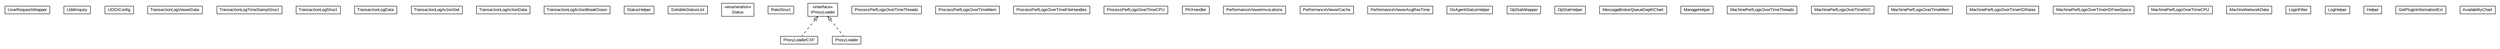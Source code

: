 #!/usr/local/bin/dot
#
# Class diagram 
# Generated by UMLGraph version R5_6-24-gf6e263 (http://www.umlgraph.org/)
#

digraph G {
	edge [fontname="arial",fontsize=10,labelfontname="arial",labelfontsize=10];
	node [fontname="arial",fontsize=10,shape=plaintext];
	nodesep=0.25;
	ranksep=0.5;
	// org.miloss.fgsms.presentation.UserRequestWrapper
	c0 [label=<<table title="org.miloss.fgsms.presentation.UserRequestWrapper" border="0" cellborder="1" cellspacing="0" cellpadding="2" port="p" href="./UserRequestWrapper.html">
		<tr><td><table border="0" cellspacing="0" cellpadding="1">
<tr><td align="center" balign="center"> UserRequestWrapper </td></tr>
		</table></td></tr>
		</table>>, URL="./UserRequestWrapper.html", fontname="arial", fontcolor="black", fontsize=10.0];
	// org.miloss.fgsms.presentation.UddiInquiry
	c1 [label=<<table title="org.miloss.fgsms.presentation.UddiInquiry" border="0" cellborder="1" cellspacing="0" cellpadding="2" port="p" href="./UddiInquiry.html">
		<tr><td><table border="0" cellspacing="0" cellpadding="1">
<tr><td align="center" balign="center"> UddiInquiry </td></tr>
		</table></td></tr>
		</table>>, URL="./UddiInquiry.html", fontname="arial", fontcolor="black", fontsize=10.0];
	// org.miloss.fgsms.presentation.UDDIConfig
	c2 [label=<<table title="org.miloss.fgsms.presentation.UDDIConfig" border="0" cellborder="1" cellspacing="0" cellpadding="2" port="p" href="./UDDIConfig.html">
		<tr><td><table border="0" cellspacing="0" cellpadding="1">
<tr><td align="center" balign="center"> UDDIConfig </td></tr>
		</table></td></tr>
		</table>>, URL="./UDDIConfig.html", fontname="arial", fontcolor="black", fontsize=10.0];
	// org.miloss.fgsms.presentation.TransactionLogViewerData
	c3 [label=<<table title="org.miloss.fgsms.presentation.TransactionLogViewerData" border="0" cellborder="1" cellspacing="0" cellpadding="2" port="p" href="./TransactionLogViewerData.html">
		<tr><td><table border="0" cellspacing="0" cellpadding="1">
<tr><td align="center" balign="center"> TransactionLogViewerData </td></tr>
		</table></td></tr>
		</table>>, URL="./TransactionLogViewerData.html", fontname="arial", fontcolor="black", fontsize=10.0];
	// org.miloss.fgsms.presentation.TransactionLogTimeStampStruct
	c4 [label=<<table title="org.miloss.fgsms.presentation.TransactionLogTimeStampStruct" border="0" cellborder="1" cellspacing="0" cellpadding="2" port="p" href="./TransactionLogTimeStampStruct.html">
		<tr><td><table border="0" cellspacing="0" cellpadding="1">
<tr><td align="center" balign="center"> TransactionLogTimeStampStruct </td></tr>
		</table></td></tr>
		</table>>, URL="./TransactionLogTimeStampStruct.html", fontname="arial", fontcolor="black", fontsize=10.0];
	// org.miloss.fgsms.presentation.TransactionLogStruct
	c5 [label=<<table title="org.miloss.fgsms.presentation.TransactionLogStruct" border="0" cellborder="1" cellspacing="0" cellpadding="2" port="p" href="./TransactionLogStruct.html">
		<tr><td><table border="0" cellspacing="0" cellpadding="1">
<tr><td align="center" balign="center"> TransactionLogStruct </td></tr>
		</table></td></tr>
		</table>>, URL="./TransactionLogStruct.html", fontname="arial", fontcolor="black", fontsize=10.0];
	// org.miloss.fgsms.presentation.TransactionLogData
	c6 [label=<<table title="org.miloss.fgsms.presentation.TransactionLogData" border="0" cellborder="1" cellspacing="0" cellpadding="2" port="p" href="./TransactionLogData.html">
		<tr><td><table border="0" cellspacing="0" cellpadding="1">
<tr><td align="center" balign="center"> TransactionLogData </td></tr>
		</table></td></tr>
		</table>>, URL="./TransactionLogData.html", fontname="arial", fontcolor="black", fontsize=10.0];
	// org.miloss.fgsms.presentation.TransactionLogActionSet
	c7 [label=<<table title="org.miloss.fgsms.presentation.TransactionLogActionSet" border="0" cellborder="1" cellspacing="0" cellpadding="2" port="p" href="./TransactionLogActionSet.html">
		<tr><td><table border="0" cellspacing="0" cellpadding="1">
<tr><td align="center" balign="center"> TransactionLogActionSet </td></tr>
		</table></td></tr>
		</table>>, URL="./TransactionLogActionSet.html", fontname="arial", fontcolor="black", fontsize=10.0];
	// org.miloss.fgsms.presentation.TransactionLogActionData
	c8 [label=<<table title="org.miloss.fgsms.presentation.TransactionLogActionData" border="0" cellborder="1" cellspacing="0" cellpadding="2" port="p" href="./TransactionLogActionData.html">
		<tr><td><table border="0" cellspacing="0" cellpadding="1">
<tr><td align="center" balign="center"> TransactionLogActionData </td></tr>
		</table></td></tr>
		</table>>, URL="./TransactionLogActionData.html", fontname="arial", fontcolor="black", fontsize=10.0];
	// org.miloss.fgsms.presentation.TransactionLogActionBreakDown
	c9 [label=<<table title="org.miloss.fgsms.presentation.TransactionLogActionBreakDown" border="0" cellborder="1" cellspacing="0" cellpadding="2" port="p" href="./TransactionLogActionBreakDown.html">
		<tr><td><table border="0" cellspacing="0" cellpadding="1">
<tr><td align="center" balign="center"> TransactionLogActionBreakDown </td></tr>
		</table></td></tr>
		</table>>, URL="./TransactionLogActionBreakDown.html", fontname="arial", fontcolor="black", fontsize=10.0];
	// org.miloss.fgsms.presentation.StatusHelper
	c10 [label=<<table title="org.miloss.fgsms.presentation.StatusHelper" border="0" cellborder="1" cellspacing="0" cellpadding="2" port="p" href="./StatusHelper.html">
		<tr><td><table border="0" cellspacing="0" cellpadding="1">
<tr><td align="center" balign="center"> StatusHelper </td></tr>
		</table></td></tr>
		</table>>, URL="./StatusHelper.html", fontname="arial", fontcolor="black", fontsize=10.0];
	// org.miloss.fgsms.presentation.SortableStatusList
	c11 [label=<<table title="org.miloss.fgsms.presentation.SortableStatusList" border="0" cellborder="1" cellspacing="0" cellpadding="2" port="p" href="./SortableStatusList.html">
		<tr><td><table border="0" cellspacing="0" cellpadding="1">
<tr><td align="center" balign="center"> SortableStatusList </td></tr>
		</table></td></tr>
		</table>>, URL="./SortableStatusList.html", fontname="arial", fontcolor="black", fontsize=10.0];
	// org.miloss.fgsms.presentation.SortableStatusList.Status
	c12 [label=<<table title="org.miloss.fgsms.presentation.SortableStatusList.Status" border="0" cellborder="1" cellspacing="0" cellpadding="2" port="p" href="./SortableStatusList.Status.html">
		<tr><td><table border="0" cellspacing="0" cellpadding="1">
<tr><td align="center" balign="center"> &#171;enumeration&#187; </td></tr>
<tr><td align="center" balign="center"> Status </td></tr>
		</table></td></tr>
		</table>>, URL="./SortableStatusList.Status.html", fontname="arial", fontcolor="black", fontsize=10.0];
	// org.miloss.fgsms.presentation.RateStruct
	c13 [label=<<table title="org.miloss.fgsms.presentation.RateStruct" border="0" cellborder="1" cellspacing="0" cellpadding="2" port="p" href="./RateStruct.html">
		<tr><td><table border="0" cellspacing="0" cellpadding="1">
<tr><td align="center" balign="center"> RateStruct </td></tr>
		</table></td></tr>
		</table>>, URL="./RateStruct.html", fontname="arial", fontcolor="black", fontsize=10.0];
	// org.miloss.fgsms.presentation.ProxyLoaderCXF
	c14 [label=<<table title="org.miloss.fgsms.presentation.ProxyLoaderCXF" border="0" cellborder="1" cellspacing="0" cellpadding="2" port="p" href="./ProxyLoaderCXF.html">
		<tr><td><table border="0" cellspacing="0" cellpadding="1">
<tr><td align="center" balign="center"> ProxyLoaderCXF </td></tr>
		</table></td></tr>
		</table>>, URL="./ProxyLoaderCXF.html", fontname="arial", fontcolor="black", fontsize=10.0];
	// org.miloss.fgsms.presentation.ProxyLoader
	c15 [label=<<table title="org.miloss.fgsms.presentation.ProxyLoader" border="0" cellborder="1" cellspacing="0" cellpadding="2" port="p" href="./ProxyLoader.html">
		<tr><td><table border="0" cellspacing="0" cellpadding="1">
<tr><td align="center" balign="center"> ProxyLoader </td></tr>
		</table></td></tr>
		</table>>, URL="./ProxyLoader.html", fontname="arial", fontcolor="black", fontsize=10.0];
	// org.miloss.fgsms.presentation.ProcessPerfLogsOverTimeThreads
	c16 [label=<<table title="org.miloss.fgsms.presentation.ProcessPerfLogsOverTimeThreads" border="0" cellborder="1" cellspacing="0" cellpadding="2" port="p" href="./ProcessPerfLogsOverTimeThreads.html">
		<tr><td><table border="0" cellspacing="0" cellpadding="1">
<tr><td align="center" balign="center"> ProcessPerfLogsOverTimeThreads </td></tr>
		</table></td></tr>
		</table>>, URL="./ProcessPerfLogsOverTimeThreads.html", fontname="arial", fontcolor="black", fontsize=10.0];
	// org.miloss.fgsms.presentation.ProcessPerfLogsOverTimeMem
	c17 [label=<<table title="org.miloss.fgsms.presentation.ProcessPerfLogsOverTimeMem" border="0" cellborder="1" cellspacing="0" cellpadding="2" port="p" href="./ProcessPerfLogsOverTimeMem.html">
		<tr><td><table border="0" cellspacing="0" cellpadding="1">
<tr><td align="center" balign="center"> ProcessPerfLogsOverTimeMem </td></tr>
		</table></td></tr>
		</table>>, URL="./ProcessPerfLogsOverTimeMem.html", fontname="arial", fontcolor="black", fontsize=10.0];
	// org.miloss.fgsms.presentation.ProcessPerfLogsOverTimeFileHandles
	c18 [label=<<table title="org.miloss.fgsms.presentation.ProcessPerfLogsOverTimeFileHandles" border="0" cellborder="1" cellspacing="0" cellpadding="2" port="p" href="./ProcessPerfLogsOverTimeFileHandles.html">
		<tr><td><table border="0" cellspacing="0" cellpadding="1">
<tr><td align="center" balign="center"> ProcessPerfLogsOverTimeFileHandles </td></tr>
		</table></td></tr>
		</table>>, URL="./ProcessPerfLogsOverTimeFileHandles.html", fontname="arial", fontcolor="black", fontsize=10.0];
	// org.miloss.fgsms.presentation.ProcessPerfLogsOverTimeCPU
	c19 [label=<<table title="org.miloss.fgsms.presentation.ProcessPerfLogsOverTimeCPU" border="0" cellborder="1" cellspacing="0" cellpadding="2" port="p" href="./ProcessPerfLogsOverTimeCPU.html">
		<tr><td><table border="0" cellspacing="0" cellpadding="1">
<tr><td align="center" balign="center"> ProcessPerfLogsOverTimeCPU </td></tr>
		</table></td></tr>
		</table>>, URL="./ProcessPerfLogsOverTimeCPU.html", fontname="arial", fontcolor="black", fontsize=10.0];
	// org.miloss.fgsms.presentation.PKIHandler
	c20 [label=<<table title="org.miloss.fgsms.presentation.PKIHandler" border="0" cellborder="1" cellspacing="0" cellpadding="2" port="p" href="./PKIHandler.html">
		<tr><td><table border="0" cellspacing="0" cellpadding="1">
<tr><td align="center" balign="center"> PKIHandler </td></tr>
		</table></td></tr>
		</table>>, URL="./PKIHandler.html", fontname="arial", fontcolor="black", fontsize=10.0];
	// org.miloss.fgsms.presentation.PerformanceViewerInvocations
	c21 [label=<<table title="org.miloss.fgsms.presentation.PerformanceViewerInvocations" border="0" cellborder="1" cellspacing="0" cellpadding="2" port="p" href="./PerformanceViewerInvocations.html">
		<tr><td><table border="0" cellspacing="0" cellpadding="1">
<tr><td align="center" balign="center"> PerformanceViewerInvocations </td></tr>
		</table></td></tr>
		</table>>, URL="./PerformanceViewerInvocations.html", fontname="arial", fontcolor="black", fontsize=10.0];
	// org.miloss.fgsms.presentation.PerformanceViewerCache
	c22 [label=<<table title="org.miloss.fgsms.presentation.PerformanceViewerCache" border="0" cellborder="1" cellspacing="0" cellpadding="2" port="p" href="./PerformanceViewerCache.html">
		<tr><td><table border="0" cellspacing="0" cellpadding="1">
<tr><td align="center" balign="center"> PerformanceViewerCache </td></tr>
		</table></td></tr>
		</table>>, URL="./PerformanceViewerCache.html", fontname="arial", fontcolor="black", fontsize=10.0];
	// org.miloss.fgsms.presentation.PerformanceViewerAvgResTime
	c23 [label=<<table title="org.miloss.fgsms.presentation.PerformanceViewerAvgResTime" border="0" cellborder="1" cellspacing="0" cellpadding="2" port="p" href="./PerformanceViewerAvgResTime.html">
		<tr><td><table border="0" cellspacing="0" cellpadding="1">
<tr><td align="center" balign="center"> PerformanceViewerAvgResTime </td></tr>
		</table></td></tr>
		</table>>, URL="./PerformanceViewerAvgResTime.html", fontname="arial", fontcolor="black", fontsize=10.0];
	// org.miloss.fgsms.presentation.OsAgentStatusHelper
	c24 [label=<<table title="org.miloss.fgsms.presentation.OsAgentStatusHelper" border="0" cellborder="1" cellspacing="0" cellpadding="2" port="p" href="./OsAgentStatusHelper.html">
		<tr><td><table border="0" cellspacing="0" cellpadding="1">
<tr><td align="center" balign="center"> OsAgentStatusHelper </td></tr>
		</table></td></tr>
		</table>>, URL="./OsAgentStatusHelper.html", fontname="arial", fontcolor="black", fontsize=10.0];
	// org.miloss.fgsms.presentation.OpStatWrapper
	c25 [label=<<table title="org.miloss.fgsms.presentation.OpStatWrapper" border="0" cellborder="1" cellspacing="0" cellpadding="2" port="p" href="./OpStatWrapper.html">
		<tr><td><table border="0" cellspacing="0" cellpadding="1">
<tr><td align="center" balign="center"> OpStatWrapper </td></tr>
		</table></td></tr>
		</table>>, URL="./OpStatWrapper.html", fontname="arial", fontcolor="black", fontsize=10.0];
	// org.miloss.fgsms.presentation.OpStatHelper
	c26 [label=<<table title="org.miloss.fgsms.presentation.OpStatHelper" border="0" cellborder="1" cellspacing="0" cellpadding="2" port="p" href="./OpStatHelper.html">
		<tr><td><table border="0" cellspacing="0" cellpadding="1">
<tr><td align="center" balign="center"> OpStatHelper </td></tr>
		</table></td></tr>
		</table>>, URL="./OpStatHelper.html", fontname="arial", fontcolor="black", fontsize=10.0];
	// org.miloss.fgsms.presentation.MessageBrokerQueueDepthChart
	c27 [label=<<table title="org.miloss.fgsms.presentation.MessageBrokerQueueDepthChart" border="0" cellborder="1" cellspacing="0" cellpadding="2" port="p" href="./MessageBrokerQueueDepthChart.html">
		<tr><td><table border="0" cellspacing="0" cellpadding="1">
<tr><td align="center" balign="center"> MessageBrokerQueueDepthChart </td></tr>
		</table></td></tr>
		</table>>, URL="./MessageBrokerQueueDepthChart.html", fontname="arial", fontcolor="black", fontsize=10.0];
	// org.miloss.fgsms.presentation.ManageHelper
	c28 [label=<<table title="org.miloss.fgsms.presentation.ManageHelper" border="0" cellborder="1" cellspacing="0" cellpadding="2" port="p" href="./ManageHelper.html">
		<tr><td><table border="0" cellspacing="0" cellpadding="1">
<tr><td align="center" balign="center"> ManageHelper </td></tr>
		</table></td></tr>
		</table>>, URL="./ManageHelper.html", fontname="arial", fontcolor="black", fontsize=10.0];
	// org.miloss.fgsms.presentation.MachinePerfLogsOverTimeThreads
	c29 [label=<<table title="org.miloss.fgsms.presentation.MachinePerfLogsOverTimeThreads" border="0" cellborder="1" cellspacing="0" cellpadding="2" port="p" href="./MachinePerfLogsOverTimeThreads.html">
		<tr><td><table border="0" cellspacing="0" cellpadding="1">
<tr><td align="center" balign="center"> MachinePerfLogsOverTimeThreads </td></tr>
		</table></td></tr>
		</table>>, URL="./MachinePerfLogsOverTimeThreads.html", fontname="arial", fontcolor="black", fontsize=10.0];
	// org.miloss.fgsms.presentation.MachinePerfLogsOverTimeNIC
	c30 [label=<<table title="org.miloss.fgsms.presentation.MachinePerfLogsOverTimeNIC" border="0" cellborder="1" cellspacing="0" cellpadding="2" port="p" href="./MachinePerfLogsOverTimeNIC.html">
		<tr><td><table border="0" cellspacing="0" cellpadding="1">
<tr><td align="center" balign="center"> MachinePerfLogsOverTimeNIC </td></tr>
		</table></td></tr>
		</table>>, URL="./MachinePerfLogsOverTimeNIC.html", fontname="arial", fontcolor="black", fontsize=10.0];
	// org.miloss.fgsms.presentation.MachinePerfLogsOverTimeMem
	c31 [label=<<table title="org.miloss.fgsms.presentation.MachinePerfLogsOverTimeMem" border="0" cellborder="1" cellspacing="0" cellpadding="2" port="p" href="./MachinePerfLogsOverTimeMem.html">
		<tr><td><table border="0" cellspacing="0" cellpadding="1">
<tr><td align="center" balign="center"> MachinePerfLogsOverTimeMem </td></tr>
		</table></td></tr>
		</table>>, URL="./MachinePerfLogsOverTimeMem.html", fontname="arial", fontcolor="black", fontsize=10.0];
	// org.miloss.fgsms.presentation.MachinePerfLogsOverTimeHDRates
	c32 [label=<<table title="org.miloss.fgsms.presentation.MachinePerfLogsOverTimeHDRates" border="0" cellborder="1" cellspacing="0" cellpadding="2" port="p" href="./MachinePerfLogsOverTimeHDRates.html">
		<tr><td><table border="0" cellspacing="0" cellpadding="1">
<tr><td align="center" balign="center"> MachinePerfLogsOverTimeHDRates </td></tr>
		</table></td></tr>
		</table>>, URL="./MachinePerfLogsOverTimeHDRates.html", fontname="arial", fontcolor="black", fontsize=10.0];
	// org.miloss.fgsms.presentation.MachinePerfLogsOverTimeHDFreeSpace
	c33 [label=<<table title="org.miloss.fgsms.presentation.MachinePerfLogsOverTimeHDFreeSpace" border="0" cellborder="1" cellspacing="0" cellpadding="2" port="p" href="./MachinePerfLogsOverTimeHDFreeSpace.html">
		<tr><td><table border="0" cellspacing="0" cellpadding="1">
<tr><td align="center" balign="center"> MachinePerfLogsOverTimeHDFreeSpace </td></tr>
		</table></td></tr>
		</table>>, URL="./MachinePerfLogsOverTimeHDFreeSpace.html", fontname="arial", fontcolor="black", fontsize=10.0];
	// org.miloss.fgsms.presentation.MachinePerfLogsOverTimeCPU
	c34 [label=<<table title="org.miloss.fgsms.presentation.MachinePerfLogsOverTimeCPU" border="0" cellborder="1" cellspacing="0" cellpadding="2" port="p" href="./MachinePerfLogsOverTimeCPU.html">
		<tr><td><table border="0" cellspacing="0" cellpadding="1">
<tr><td align="center" balign="center"> MachinePerfLogsOverTimeCPU </td></tr>
		</table></td></tr>
		</table>>, URL="./MachinePerfLogsOverTimeCPU.html", fontname="arial", fontcolor="black", fontsize=10.0];
	// org.miloss.fgsms.presentation.MachineNetworkData
	c35 [label=<<table title="org.miloss.fgsms.presentation.MachineNetworkData" border="0" cellborder="1" cellspacing="0" cellpadding="2" port="p" href="./MachineNetworkData.html">
		<tr><td><table border="0" cellspacing="0" cellpadding="1">
<tr><td align="center" balign="center"> MachineNetworkData </td></tr>
		</table></td></tr>
		</table>>, URL="./MachineNetworkData.html", fontname="arial", fontcolor="black", fontsize=10.0];
	// org.miloss.fgsms.presentation.LoginFilter
	c36 [label=<<table title="org.miloss.fgsms.presentation.LoginFilter" border="0" cellborder="1" cellspacing="0" cellpadding="2" port="p" href="./LoginFilter.html">
		<tr><td><table border="0" cellspacing="0" cellpadding="1">
<tr><td align="center" balign="center"> LoginFilter </td></tr>
		</table></td></tr>
		</table>>, URL="./LoginFilter.html", fontname="arial", fontcolor="black", fontsize=10.0];
	// org.miloss.fgsms.presentation.LogHelper
	c37 [label=<<table title="org.miloss.fgsms.presentation.LogHelper" border="0" cellborder="1" cellspacing="0" cellpadding="2" port="p" href="./LogHelper.html">
		<tr><td><table border="0" cellspacing="0" cellpadding="1">
<tr><td align="center" balign="center"> LogHelper </td></tr>
		</table></td></tr>
		</table>>, URL="./LogHelper.html", fontname="arial", fontcolor="black", fontsize=10.0];
	// org.miloss.fgsms.presentation.IProxyLoader
	c38 [label=<<table title="org.miloss.fgsms.presentation.IProxyLoader" border="0" cellborder="1" cellspacing="0" cellpadding="2" port="p" href="./IProxyLoader.html">
		<tr><td><table border="0" cellspacing="0" cellpadding="1">
<tr><td align="center" balign="center"> &#171;interface&#187; </td></tr>
<tr><td align="center" balign="center"> IProxyLoader </td></tr>
		</table></td></tr>
		</table>>, URL="./IProxyLoader.html", fontname="arial", fontcolor="black", fontsize=10.0];
	// org.miloss.fgsms.presentation.Helper
	c39 [label=<<table title="org.miloss.fgsms.presentation.Helper" border="0" cellborder="1" cellspacing="0" cellpadding="2" port="p" href="./Helper.html">
		<tr><td><table border="0" cellspacing="0" cellpadding="1">
<tr><td align="center" balign="center"> Helper </td></tr>
		</table></td></tr>
		</table>>, URL="./Helper.html", fontname="arial", fontcolor="black", fontsize=10.0];
	// org.miloss.fgsms.presentation.GetPluginInformationExt
	c40 [label=<<table title="org.miloss.fgsms.presentation.GetPluginInformationExt" border="0" cellborder="1" cellspacing="0" cellpadding="2" port="p" href="./GetPluginInformationExt.html">
		<tr><td><table border="0" cellspacing="0" cellpadding="1">
<tr><td align="center" balign="center"> GetPluginInformationExt </td></tr>
		</table></td></tr>
		</table>>, URL="./GetPluginInformationExt.html", fontname="arial", fontcolor="black", fontsize=10.0];
	// org.miloss.fgsms.presentation.AvailabilityChart
	c41 [label=<<table title="org.miloss.fgsms.presentation.AvailabilityChart" border="0" cellborder="1" cellspacing="0" cellpadding="2" port="p" href="./AvailabilityChart.html">
		<tr><td><table border="0" cellspacing="0" cellpadding="1">
<tr><td align="center" balign="center"> AvailabilityChart </td></tr>
		</table></td></tr>
		</table>>, URL="./AvailabilityChart.html", fontname="arial", fontcolor="black", fontsize=10.0];
	//org.miloss.fgsms.presentation.ProxyLoaderCXF implements org.miloss.fgsms.presentation.IProxyLoader
	c38:p -> c14:p [dir=back,arrowtail=empty,style=dashed];
	//org.miloss.fgsms.presentation.ProxyLoader implements org.miloss.fgsms.presentation.IProxyLoader
	c38:p -> c15:p [dir=back,arrowtail=empty,style=dashed];
}


